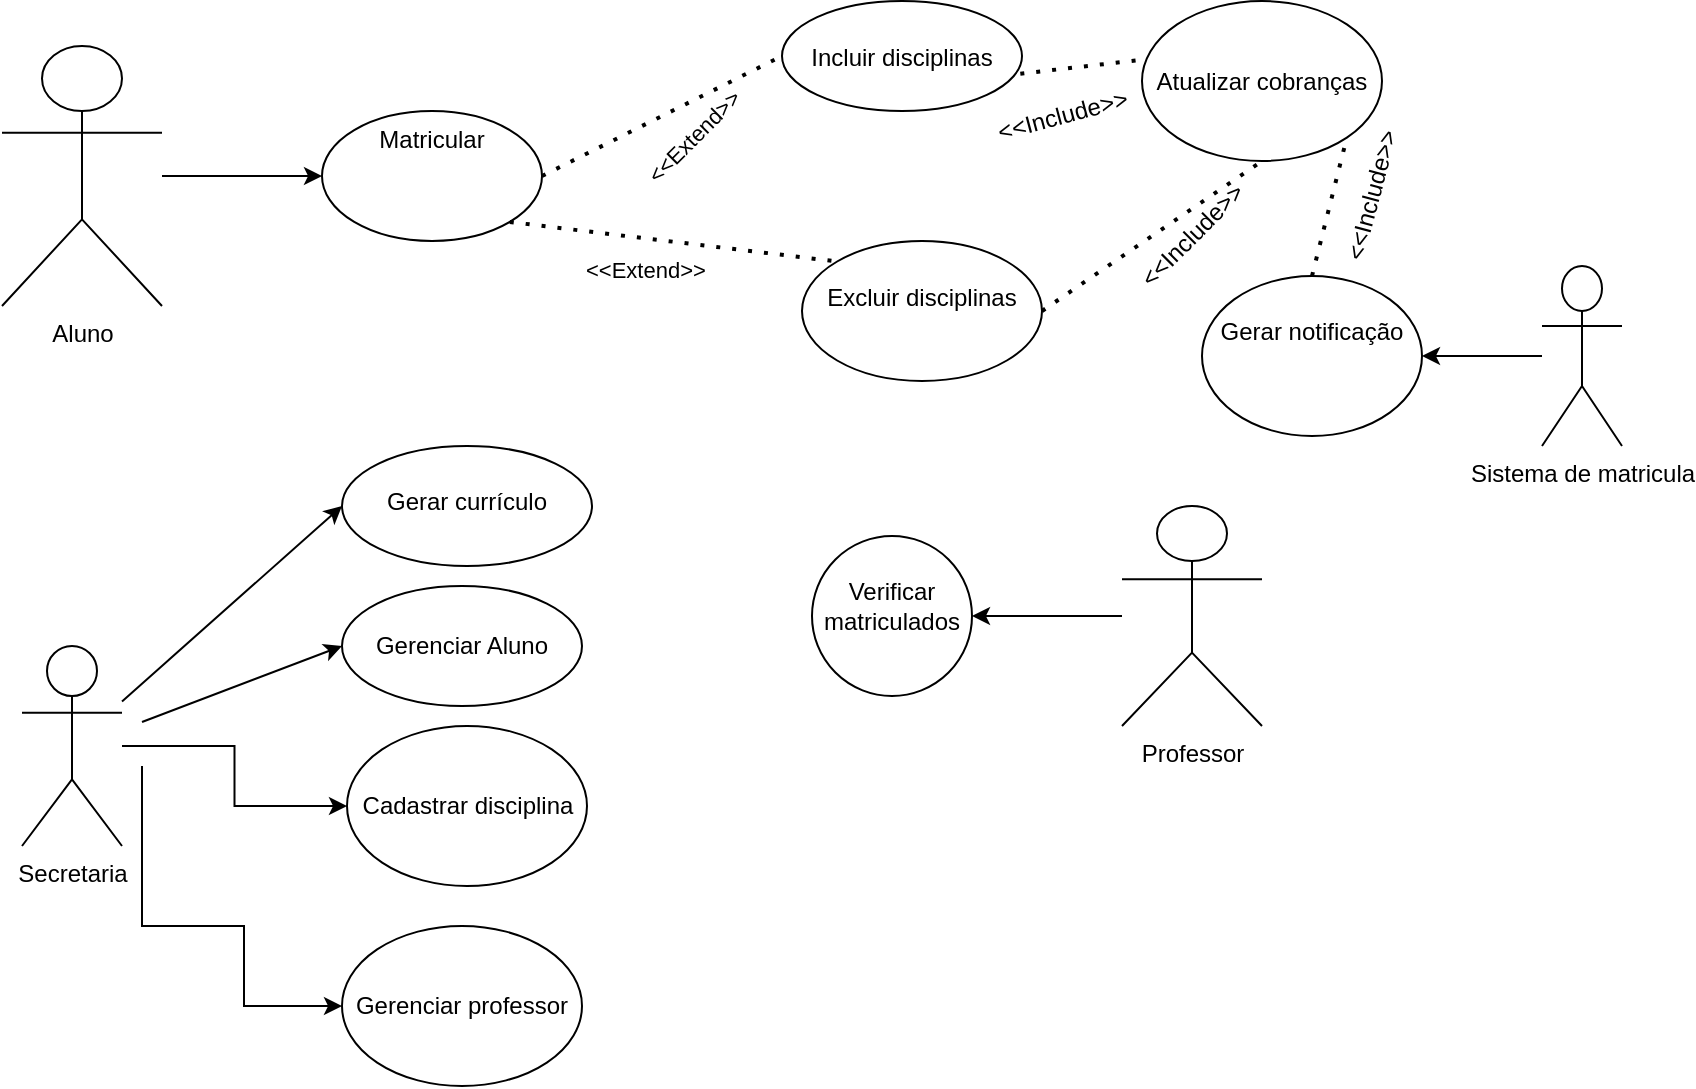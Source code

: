 <mxfile version="21.6.8" type="device">
  <diagram name="Página-1" id="l4zJSXlZ7He538uNce4S">
    <mxGraphModel dx="783" dy="630" grid="1" gridSize="10" guides="1" tooltips="1" connect="1" arrows="1" fold="1" page="1" pageScale="1" pageWidth="827" pageHeight="1169" math="0" shadow="0">
      <root>
        <mxCell id="0" />
        <mxCell id="1" parent="0" />
        <mxCell id="CgWUkB6ACIEwx_Kj26Ez-7" value="" style="edgeStyle=orthogonalEdgeStyle;rounded=0;orthogonalLoop=1;jettySize=auto;html=1;" edge="1" parent="1" source="CgWUkB6ACIEwx_Kj26Ez-1" target="CgWUkB6ACIEwx_Kj26Ez-6">
          <mxGeometry relative="1" as="geometry" />
        </mxCell>
        <mxCell id="CgWUkB6ACIEwx_Kj26Ez-1" value="Aluno" style="shape=umlActor;verticalLabelPosition=bottom;verticalAlign=top;html=1;outlineConnect=0;" vertex="1" parent="1">
          <mxGeometry x="110" y="70" width="80" height="130" as="geometry" />
        </mxCell>
        <mxCell id="CgWUkB6ACIEwx_Kj26Ez-6" value="Matricular" style="ellipse;whiteSpace=wrap;html=1;verticalAlign=top;" vertex="1" parent="1">
          <mxGeometry x="270" y="102.5" width="110" height="65" as="geometry" />
        </mxCell>
        <mxCell id="CgWUkB6ACIEwx_Kj26Ez-8" value="&lt;br&gt;Incluir disciplinas" style="ellipse;whiteSpace=wrap;html=1;verticalAlign=top;" vertex="1" parent="1">
          <mxGeometry x="500" y="47.5" width="120" height="55" as="geometry" />
        </mxCell>
        <mxCell id="CgWUkB6ACIEwx_Kj26Ez-12" value="&lt;br&gt;Excluir disciplinas" style="ellipse;whiteSpace=wrap;html=1;verticalAlign=top;" vertex="1" parent="1">
          <mxGeometry x="510" y="167.5" width="120" height="70" as="geometry" />
        </mxCell>
        <mxCell id="CgWUkB6ACIEwx_Kj26Ez-14" value="&lt;span style=&quot;color: rgb(0, 0, 0); font-family: Helvetica; font-size: 11px; font-style: normal; font-variant-ligatures: normal; font-variant-caps: normal; font-weight: 400; letter-spacing: normal; orphans: 2; text-align: center; text-indent: 0px; text-transform: none; widows: 2; word-spacing: 0px; -webkit-text-stroke-width: 0px; background-color: rgb(255, 255, 255); text-decoration-thickness: initial; text-decoration-style: initial; text-decoration-color: initial; float: none; display: inline !important;&quot;&gt;&amp;lt;&amp;lt;Extend&amp;gt;&amp;gt;&lt;/span&gt;" style="text;whiteSpace=wrap;html=1;" vertex="1" parent="1">
          <mxGeometry x="400" y="167.5" width="90" height="40" as="geometry" />
        </mxCell>
        <mxCell id="CgWUkB6ACIEwx_Kj26Ez-36" value="" style="edgeStyle=orthogonalEdgeStyle;rounded=0;orthogonalLoop=1;jettySize=auto;html=1;" edge="1" parent="1" source="CgWUkB6ACIEwx_Kj26Ez-15" target="CgWUkB6ACIEwx_Kj26Ez-31">
          <mxGeometry relative="1" as="geometry" />
        </mxCell>
        <mxCell id="CgWUkB6ACIEwx_Kj26Ez-15" value="Secretaria" style="shape=umlActor;verticalLabelPosition=bottom;verticalAlign=top;html=1;outlineConnect=0;" vertex="1" parent="1">
          <mxGeometry x="120" y="370" width="50" height="100" as="geometry" />
        </mxCell>
        <mxCell id="CgWUkB6ACIEwx_Kj26Ez-16" value="&lt;br&gt;Gerar currículo" style="ellipse;whiteSpace=wrap;html=1;verticalAlign=top;" vertex="1" parent="1">
          <mxGeometry x="280" y="270" width="125" height="60" as="geometry" />
        </mxCell>
        <mxCell id="CgWUkB6ACIEwx_Kj26Ez-19" value="Gerenciar Aluno" style="ellipse;whiteSpace=wrap;html=1;" vertex="1" parent="1">
          <mxGeometry x="280" y="340" width="120" height="60" as="geometry" />
        </mxCell>
        <mxCell id="CgWUkB6ACIEwx_Kj26Ez-25" value="" style="edgeStyle=orthogonalEdgeStyle;rounded=0;orthogonalLoop=1;jettySize=auto;html=1;" edge="1" parent="1" source="CgWUkB6ACIEwx_Kj26Ez-22" target="CgWUkB6ACIEwx_Kj26Ez-24">
          <mxGeometry relative="1" as="geometry" />
        </mxCell>
        <mxCell id="CgWUkB6ACIEwx_Kj26Ez-22" value="Professor" style="shape=umlActor;verticalLabelPosition=bottom;verticalAlign=top;html=1;outlineConnect=0;" vertex="1" parent="1">
          <mxGeometry x="670" y="300" width="70" height="110" as="geometry" />
        </mxCell>
        <mxCell id="CgWUkB6ACIEwx_Kj26Ez-24" value="&lt;br&gt;Verificar matriculados" style="ellipse;whiteSpace=wrap;html=1;verticalAlign=top;" vertex="1" parent="1">
          <mxGeometry x="515" y="315" width="80" height="80" as="geometry" />
        </mxCell>
        <mxCell id="CgWUkB6ACIEwx_Kj26Ez-27" value="Atualizar cobranças" style="ellipse;whiteSpace=wrap;html=1;" vertex="1" parent="1">
          <mxGeometry x="680" y="47.5" width="120" height="80" as="geometry" />
        </mxCell>
        <mxCell id="CgWUkB6ACIEwx_Kj26Ez-30" value="&amp;lt;&amp;lt;Include&amp;gt;&amp;gt;" style="text;html=1;align=center;verticalAlign=middle;resizable=0;points=[];autosize=1;strokeColor=none;fillColor=none;rotation=-45;" vertex="1" parent="1">
          <mxGeometry x="660" y="150" width="90" height="30" as="geometry" />
        </mxCell>
        <mxCell id="CgWUkB6ACIEwx_Kj26Ez-31" value="Cadastrar disciplina" style="ellipse;whiteSpace=wrap;html=1;" vertex="1" parent="1">
          <mxGeometry x="282.5" y="410" width="120" height="80" as="geometry" />
        </mxCell>
        <mxCell id="CgWUkB6ACIEwx_Kj26Ez-32" value="Gerenciar professor" style="ellipse;whiteSpace=wrap;html=1;" vertex="1" parent="1">
          <mxGeometry x="280" y="510" width="120" height="80" as="geometry" />
        </mxCell>
        <mxCell id="CgWUkB6ACIEwx_Kj26Ez-37" value="" style="endArrow=classic;html=1;rounded=0;entryX=0;entryY=0.5;entryDx=0;entryDy=0;" edge="1" parent="1" source="CgWUkB6ACIEwx_Kj26Ez-15" target="CgWUkB6ACIEwx_Kj26Ez-16">
          <mxGeometry width="50" height="50" relative="1" as="geometry">
            <mxPoint x="400" y="310" as="sourcePoint" />
            <mxPoint x="450" y="260" as="targetPoint" />
          </mxGeometry>
        </mxCell>
        <mxCell id="CgWUkB6ACIEwx_Kj26Ez-38" value="" style="endArrow=classic;html=1;rounded=0;entryX=0;entryY=0.5;entryDx=0;entryDy=0;" edge="1" parent="1" target="CgWUkB6ACIEwx_Kj26Ez-19">
          <mxGeometry width="50" height="50" relative="1" as="geometry">
            <mxPoint x="180" y="408" as="sourcePoint" />
            <mxPoint x="290" y="310" as="targetPoint" />
          </mxGeometry>
        </mxCell>
        <mxCell id="CgWUkB6ACIEwx_Kj26Ez-39" value="" style="edgeStyle=orthogonalEdgeStyle;rounded=0;orthogonalLoop=1;jettySize=auto;html=1;entryX=0;entryY=0.5;entryDx=0;entryDy=0;" edge="1" parent="1" target="CgWUkB6ACIEwx_Kj26Ez-32">
          <mxGeometry relative="1" as="geometry">
            <mxPoint x="180" y="430" as="sourcePoint" />
            <mxPoint x="293" y="460" as="targetPoint" />
            <Array as="points">
              <mxPoint x="180" y="510" />
              <mxPoint x="231" y="510" />
              <mxPoint x="231" y="550" />
            </Array>
          </mxGeometry>
        </mxCell>
        <mxCell id="CgWUkB6ACIEwx_Kj26Ez-41" value="" style="endArrow=none;dashed=1;html=1;dashPattern=1 3;strokeWidth=2;rounded=0;entryX=0.5;entryY=1;entryDx=0;entryDy=0;exitX=1;exitY=0.5;exitDx=0;exitDy=0;" edge="1" parent="1" source="CgWUkB6ACIEwx_Kj26Ez-12" target="CgWUkB6ACIEwx_Kj26Ez-27">
          <mxGeometry width="50" height="50" relative="1" as="geometry">
            <mxPoint x="400" y="310" as="sourcePoint" />
            <mxPoint x="450" y="260" as="targetPoint" />
            <Array as="points" />
          </mxGeometry>
        </mxCell>
        <mxCell id="CgWUkB6ACIEwx_Kj26Ez-42" value="" style="endArrow=none;dashed=1;html=1;dashPattern=1 3;strokeWidth=2;rounded=0;entryX=0.002;entryY=0.367;entryDx=0;entryDy=0;exitX=0.993;exitY=0.661;exitDx=0;exitDy=0;exitPerimeter=0;entryPerimeter=0;" edge="1" parent="1" source="CgWUkB6ACIEwx_Kj26Ez-8" target="CgWUkB6ACIEwx_Kj26Ez-27">
          <mxGeometry width="50" height="50" relative="1" as="geometry">
            <mxPoint x="640" y="212" as="sourcePoint" />
            <mxPoint x="750" y="137" as="targetPoint" />
            <Array as="points" />
          </mxGeometry>
        </mxCell>
        <mxCell id="CgWUkB6ACIEwx_Kj26Ez-43" value="&amp;lt;&amp;lt;Include&amp;gt;&amp;gt;" style="text;html=1;align=center;verticalAlign=middle;resizable=0;points=[];autosize=1;strokeColor=none;fillColor=none;rotation=-15;" vertex="1" parent="1">
          <mxGeometry x="595" y="90" width="90" height="30" as="geometry" />
        </mxCell>
        <mxCell id="CgWUkB6ACIEwx_Kj26Ez-44" value="" style="endArrow=none;dashed=1;html=1;dashPattern=1 3;strokeWidth=2;rounded=0;exitX=1;exitY=0.5;exitDx=0;exitDy=0;entryX=0;entryY=0.5;entryDx=0;entryDy=0;" edge="1" parent="1" source="CgWUkB6ACIEwx_Kj26Ez-6" target="CgWUkB6ACIEwx_Kj26Ez-8">
          <mxGeometry width="50" height="50" relative="1" as="geometry">
            <mxPoint x="400" y="310" as="sourcePoint" />
            <mxPoint x="450" y="260" as="targetPoint" />
          </mxGeometry>
        </mxCell>
        <mxCell id="CgWUkB6ACIEwx_Kj26Ez-45" value="" style="endArrow=none;dashed=1;html=1;dashPattern=1 3;strokeWidth=2;rounded=0;exitX=1;exitY=1;exitDx=0;exitDy=0;entryX=0;entryY=0;entryDx=0;entryDy=0;" edge="1" parent="1" source="CgWUkB6ACIEwx_Kj26Ez-6" target="CgWUkB6ACIEwx_Kj26Ez-12">
          <mxGeometry width="50" height="50" relative="1" as="geometry">
            <mxPoint x="390" y="145" as="sourcePoint" />
            <mxPoint x="510" y="85" as="targetPoint" />
          </mxGeometry>
        </mxCell>
        <mxCell id="CgWUkB6ACIEwx_Kj26Ez-46" value="&lt;span style=&quot;color: rgb(0, 0, 0); font-family: Helvetica; font-size: 11px; font-style: normal; font-variant-ligatures: normal; font-variant-caps: normal; font-weight: 400; letter-spacing: normal; orphans: 2; text-align: center; text-indent: 0px; text-transform: none; widows: 2; word-spacing: 0px; -webkit-text-stroke-width: 0px; background-color: rgb(255, 255, 255); text-decoration-thickness: initial; text-decoration-style: initial; text-decoration-color: initial; float: none; display: inline !important;&quot;&gt;&amp;lt;&amp;lt;Extend&amp;gt;&amp;gt;&lt;/span&gt;" style="text;whiteSpace=wrap;html=1;rotation=-45;" vertex="1" parent="1">
          <mxGeometry x="425" y="90" width="90" height="40" as="geometry" />
        </mxCell>
        <mxCell id="CgWUkB6ACIEwx_Kj26Ez-49" value="" style="edgeStyle=orthogonalEdgeStyle;rounded=0;orthogonalLoop=1;jettySize=auto;html=1;" edge="1" parent="1" source="CgWUkB6ACIEwx_Kj26Ez-47" target="CgWUkB6ACIEwx_Kj26Ez-48">
          <mxGeometry relative="1" as="geometry" />
        </mxCell>
        <mxCell id="CgWUkB6ACIEwx_Kj26Ez-47" value="Sistema de matricula" style="shape=umlActor;verticalLabelPosition=bottom;verticalAlign=top;html=1;outlineConnect=0;" vertex="1" parent="1">
          <mxGeometry x="880" y="180" width="40" height="90" as="geometry" />
        </mxCell>
        <mxCell id="CgWUkB6ACIEwx_Kj26Ez-48" value="&lt;br&gt;Gerar notificação" style="ellipse;whiteSpace=wrap;html=1;verticalAlign=top;" vertex="1" parent="1">
          <mxGeometry x="710" y="185" width="110" height="80" as="geometry" />
        </mxCell>
        <mxCell id="CgWUkB6ACIEwx_Kj26Ez-50" value="" style="endArrow=none;dashed=1;html=1;dashPattern=1 3;strokeWidth=2;rounded=0;entryX=1;entryY=1;entryDx=0;entryDy=0;exitX=0.5;exitY=0;exitDx=0;exitDy=0;" edge="1" parent="1" source="CgWUkB6ACIEwx_Kj26Ez-48" target="CgWUkB6ACIEwx_Kj26Ez-27">
          <mxGeometry width="50" height="50" relative="1" as="geometry">
            <mxPoint x="330" y="310" as="sourcePoint" />
            <mxPoint x="380" y="260" as="targetPoint" />
          </mxGeometry>
        </mxCell>
        <mxCell id="CgWUkB6ACIEwx_Kj26Ez-51" value="&amp;lt;&amp;lt;Include&amp;gt;&amp;gt;" style="text;html=1;align=center;verticalAlign=middle;resizable=0;points=[];autosize=1;strokeColor=none;fillColor=none;rotation=-75;" vertex="1" parent="1">
          <mxGeometry x="750" y="130" width="90" height="30" as="geometry" />
        </mxCell>
      </root>
    </mxGraphModel>
  </diagram>
</mxfile>
